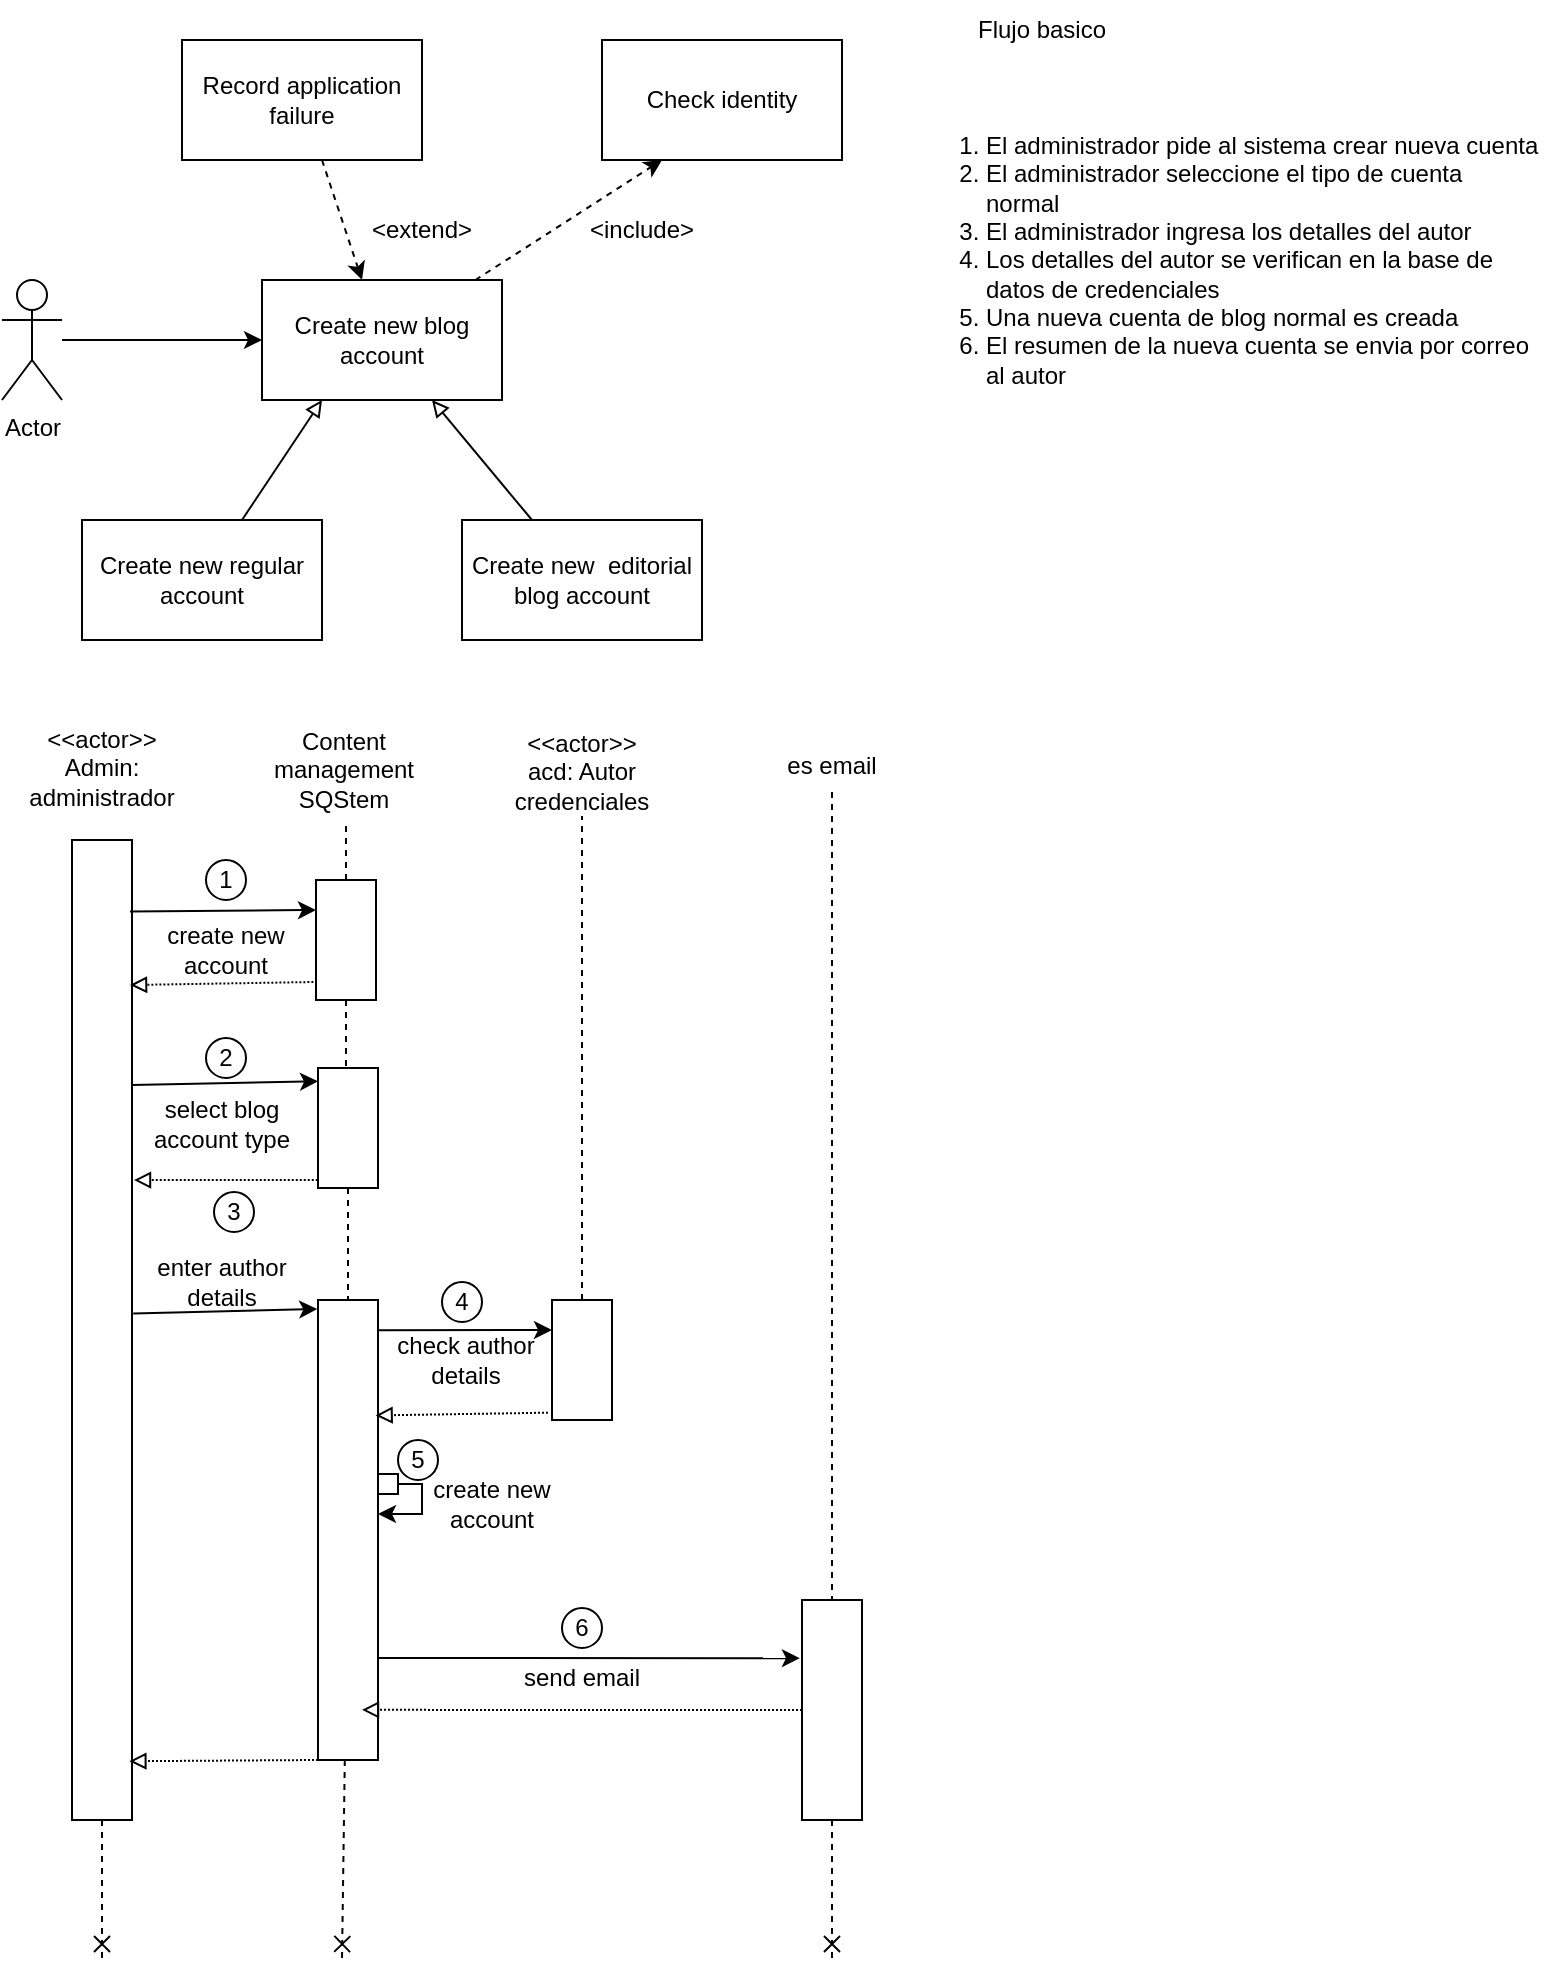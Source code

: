 <mxfile>
    <diagram id="n8XweKSfhCL5AAV_YGWH" name="Page-1">
        <mxGraphModel dx="839" dy="537" grid="1" gridSize="10" guides="1" tooltips="1" connect="1" arrows="1" fold="1" page="1" pageScale="1" pageWidth="827" pageHeight="1169" background="#ffffff" math="0" shadow="0">
            <root>
                <mxCell id="0"/>
                <mxCell id="1" parent="0"/>
                <mxCell id="16" style="edgeStyle=none;html=1;entryX=0;entryY=0.5;entryDx=0;entryDy=0;strokeColor=#000000;fontColor=#000000;endArrow=classic;endFill=1;" parent="1" source="2" target="5" edge="1">
                    <mxGeometry relative="1" as="geometry"/>
                </mxCell>
                <mxCell id="2" value="Actor" style="shape=umlActor;verticalLabelPosition=bottom;verticalAlign=top;html=1;outlineConnect=0;strokeColor=#000000;fillColor=none;" parent="1" vertex="1">
                    <mxGeometry x="30" y="170" width="30" height="60" as="geometry"/>
                </mxCell>
                <mxCell id="6" style="edgeStyle=none;html=1;fontColor=#000000;strokeColor=#000000;dashed=1;" parent="1" source="4" target="5" edge="1">
                    <mxGeometry relative="1" as="geometry"/>
                </mxCell>
                <mxCell id="4" value="&lt;font color=&quot;#000000&quot;&gt;Record application &lt;br&gt;failure&lt;/font&gt;" style="rounded=0;whiteSpace=wrap;html=1;strokeColor=#000000;fillColor=none;" parent="1" vertex="1">
                    <mxGeometry x="120" y="50" width="120" height="60" as="geometry"/>
                </mxCell>
                <mxCell id="9" style="edgeStyle=none;html=1;entryX=0.25;entryY=1;entryDx=0;entryDy=0;dashed=1;strokeColor=#000000;fontColor=#000000;" parent="1" source="5" target="8" edge="1">
                    <mxGeometry relative="1" as="geometry"/>
                </mxCell>
                <mxCell id="5" value="&lt;font color=&quot;#000000&quot;&gt;Create new blog account&lt;/font&gt;" style="rounded=0;whiteSpace=wrap;html=1;strokeColor=#000000;fillColor=none;" parent="1" vertex="1">
                    <mxGeometry x="160" y="170" width="120" height="60" as="geometry"/>
                </mxCell>
                <mxCell id="7" value="&amp;lt;extend&amp;gt;" style="text;html=1;strokeColor=none;fillColor=none;align=center;verticalAlign=middle;whiteSpace=wrap;rounded=0;fontColor=#000000;" parent="1" vertex="1">
                    <mxGeometry x="210" y="130" width="60" height="30" as="geometry"/>
                </mxCell>
                <mxCell id="8" value="&lt;font color=&quot;#000000&quot;&gt;Check identity&lt;/font&gt;" style="rounded=0;whiteSpace=wrap;html=1;strokeColor=#000000;fillColor=none;" parent="1" vertex="1">
                    <mxGeometry x="330" y="50" width="120" height="60" as="geometry"/>
                </mxCell>
                <mxCell id="10" value="&amp;lt;include&amp;gt;" style="text;html=1;strokeColor=none;fillColor=none;align=center;verticalAlign=middle;whiteSpace=wrap;rounded=0;fontColor=#000000;" parent="1" vertex="1">
                    <mxGeometry x="320" y="130" width="60" height="30" as="geometry"/>
                </mxCell>
                <mxCell id="14" style="edgeStyle=none;html=1;entryX=0.25;entryY=1;entryDx=0;entryDy=0;strokeColor=#000000;fontColor=#000000;endArrow=block;endFill=0;" parent="1" source="11" target="5" edge="1">
                    <mxGeometry relative="1" as="geometry"/>
                </mxCell>
                <mxCell id="11" value="&lt;font color=&quot;#000000&quot;&gt;Create new regular account&lt;/font&gt;" style="rounded=0;whiteSpace=wrap;html=1;strokeColor=#000000;fillColor=none;" parent="1" vertex="1">
                    <mxGeometry x="70" y="290" width="120" height="60" as="geometry"/>
                </mxCell>
                <mxCell id="15" style="edgeStyle=none;html=1;strokeColor=#000000;fontColor=#000000;endArrow=block;endFill=0;" parent="1" source="12" target="5" edge="1">
                    <mxGeometry relative="1" as="geometry"/>
                </mxCell>
                <mxCell id="12" value="&lt;font color=&quot;#000000&quot;&gt;Create new&amp;nbsp; editorial blog account&lt;/font&gt;" style="rounded=0;whiteSpace=wrap;html=1;strokeColor=#000000;fillColor=none;" parent="1" vertex="1">
                    <mxGeometry x="260" y="290" width="120" height="60" as="geometry"/>
                </mxCell>
                <mxCell id="18" value="&lt;ol&gt;&lt;li&gt;&lt;span style=&quot;background-color: initial;&quot;&gt;El administrador pide al sistema crear nueva cuenta&lt;/span&gt;&lt;br&gt;&lt;/li&gt;&lt;li&gt;El administrador seleccione el tipo de cuenta normal&lt;/li&gt;&lt;li&gt;El administrador ingresa los detalles del autor&lt;/li&gt;&lt;li&gt;Los detalles del autor se verifican en la base de datos de credenciales&lt;/li&gt;&lt;li&gt;Una nueva cuenta de blog normal es creada&lt;/li&gt;&lt;li&gt;El resumen de la nueva cuenta se envia por correo al autor&lt;/li&gt;&lt;/ol&gt;" style="text;strokeColor=none;fillColor=none;html=1;whiteSpace=wrap;verticalAlign=middle;overflow=hidden;fontColor=#000000;" parent="1" vertex="1">
                    <mxGeometry x="480" y="60" width="320" height="200" as="geometry"/>
                </mxCell>
                <mxCell id="19" value="Flujo basico" style="text;html=1;strokeColor=none;fillColor=none;align=center;verticalAlign=middle;whiteSpace=wrap;rounded=0;fontColor=#000000;" parent="1" vertex="1">
                    <mxGeometry x="510" y="30" width="80" height="30" as="geometry"/>
                </mxCell>
                <mxCell id="24" value="&amp;lt;&amp;lt;actor&amp;gt;&amp;gt;&lt;br&gt;Admin: administrador" style="text;html=1;strokeColor=none;fillColor=none;align=center;verticalAlign=middle;whiteSpace=wrap;rounded=0;fontColor=#000000;" parent="1" vertex="1">
                    <mxGeometry x="35" y="399" width="90" height="30" as="geometry"/>
                </mxCell>
                <mxCell id="33" style="edgeStyle=none;html=1;entryX=0;entryY=0.25;entryDx=0;entryDy=0;strokeColor=#000000;fontColor=#000000;endArrow=classic;endFill=1;exitX=0.967;exitY=0.073;exitDx=0;exitDy=0;exitPerimeter=0;" parent="1" source="25" target="29" edge="1">
                    <mxGeometry relative="1" as="geometry">
                        <mxPoint x="100" y="485" as="sourcePoint"/>
                    </mxGeometry>
                </mxCell>
                <mxCell id="44" style="edgeStyle=none;html=1;entryX=0;entryY=0.111;entryDx=0;entryDy=0;strokeColor=#000000;fontColor=#000000;endArrow=classic;endFill=1;exitX=1;exitY=0.25;exitDx=0;exitDy=0;entryPerimeter=0;" parent="1" source="25" target="49" edge="1">
                    <mxGeometry relative="1" as="geometry">
                        <mxPoint x="188.66" y="620.69" as="targetPoint"/>
                    </mxGeometry>
                </mxCell>
                <mxCell id="53" style="edgeStyle=none;html=1;strokeColor=#000000;endArrow=classic;endFill=1;exitX=1.02;exitY=0.62;exitDx=0;exitDy=0;exitPerimeter=0;entryX=-0.013;entryY=0.311;entryDx=0;entryDy=0;entryPerimeter=0;" edge="1" parent="1">
                    <mxGeometry relative="1" as="geometry">
                        <mxPoint x="95.6" y="686.8" as="sourcePoint"/>
                        <mxPoint x="187.61" y="684.53" as="targetPoint"/>
                    </mxGeometry>
                </mxCell>
                <mxCell id="80" style="edgeStyle=none;rounded=0;html=1;strokeColor=#000000;startArrow=none;startFill=0;endArrow=cross;endFill=0;dashed=1;" edge="1" parent="1" source="25">
                    <mxGeometry relative="1" as="geometry">
                        <mxPoint x="80" y="1010" as="targetPoint"/>
                    </mxGeometry>
                </mxCell>
                <mxCell id="25" value="" style="rounded=0;whiteSpace=wrap;html=1;strokeColor=#000000;fontColor=#000000;fillColor=none;" parent="1" vertex="1">
                    <mxGeometry x="65" y="450" width="30" height="490" as="geometry"/>
                </mxCell>
                <mxCell id="27" value="Content management&lt;br&gt;SQStem" style="text;html=1;strokeColor=none;fillColor=none;align=center;verticalAlign=middle;whiteSpace=wrap;rounded=0;fontColor=#000000;" parent="1" vertex="1">
                    <mxGeometry x="156" y="400" width="90" height="30" as="geometry"/>
                </mxCell>
                <mxCell id="28" value="&amp;lt;&amp;lt;actor&amp;gt;&amp;gt;&lt;br&gt;acd: Autor credenciales" style="text;html=1;strokeColor=none;fillColor=none;align=center;verticalAlign=middle;whiteSpace=wrap;rounded=0;fontColor=#000000;" parent="1" vertex="1">
                    <mxGeometry x="275" y="394" width="90" height="44" as="geometry"/>
                </mxCell>
                <mxCell id="31" style="edgeStyle=none;html=1;strokeColor=#000000;fontColor=#000000;endArrow=none;endFill=0;dashed=1;" parent="1" source="29" edge="1">
                    <mxGeometry relative="1" as="geometry">
                        <mxPoint x="202" y="440" as="targetPoint"/>
                    </mxGeometry>
                </mxCell>
                <mxCell id="32" style="edgeStyle=none;html=1;dashed=1;strokeColor=#000000;fontColor=#000000;endArrow=none;endFill=0;entryX=0.5;entryY=0;entryDx=0;entryDy=0;" parent="1" source="29" edge="1">
                    <mxGeometry relative="1" as="geometry">
                        <mxPoint x="202" y="563" as="targetPoint"/>
                    </mxGeometry>
                </mxCell>
                <mxCell id="47" style="edgeStyle=none;html=1;entryX=0.967;entryY=0.148;entryDx=0;entryDy=0;entryPerimeter=0;exitX=-0.044;exitY=0.85;exitDx=0;exitDy=0;exitPerimeter=0;dashed=1;dashPattern=1 1;strokeColor=#000000;endArrow=block;endFill=0;" edge="1" parent="1" source="29" target="25">
                    <mxGeometry relative="1" as="geometry"/>
                </mxCell>
                <mxCell id="29" value="" style="rounded=0;whiteSpace=wrap;html=1;strokeColor=#000000;fontColor=#000000;fillColor=none;" parent="1" vertex="1">
                    <mxGeometry x="187" y="470" width="30" height="60" as="geometry"/>
                </mxCell>
                <mxCell id="34" value="create new account" style="text;html=1;strokeColor=none;fillColor=none;align=center;verticalAlign=middle;whiteSpace=wrap;rounded=0;fontColor=#000000;" parent="1" vertex="1">
                    <mxGeometry x="97" y="490" width="90" height="30" as="geometry"/>
                </mxCell>
                <mxCell id="38" value="1" style="ellipse;whiteSpace=wrap;html=1;aspect=fixed;strokeColor=#000000;fontColor=#000000;fillColor=none;" parent="1" vertex="1">
                    <mxGeometry x="132" y="460" width="20" height="20" as="geometry"/>
                </mxCell>
                <mxCell id="39" value="2" style="ellipse;whiteSpace=wrap;html=1;aspect=fixed;strokeColor=#000000;fontColor=#000000;fillColor=none;" parent="1" vertex="1">
                    <mxGeometry x="132" y="549" width="20" height="20" as="geometry"/>
                </mxCell>
                <mxCell id="41" value="select blog account type" style="text;html=1;strokeColor=none;fillColor=none;align=center;verticalAlign=middle;whiteSpace=wrap;rounded=0;fontColor=#000000;" parent="1" vertex="1">
                    <mxGeometry x="95" y="577" width="90" height="30" as="geometry"/>
                </mxCell>
                <mxCell id="46" style="edgeStyle=none;html=1;strokeColor=#000000;fontColor=#000000;endArrow=none;endFill=0;dashed=1;" parent="1" source="49" edge="1">
                    <mxGeometry relative="1" as="geometry">
                        <mxPoint x="203" y="680" as="targetPoint"/>
                        <mxPoint x="203" y="630" as="sourcePoint"/>
                    </mxGeometry>
                </mxCell>
                <mxCell id="50" style="edgeStyle=none;html=1;entryX=1.033;entryY=0.347;entryDx=0;entryDy=0;entryPerimeter=0;dashed=1;dashPattern=1 1;strokeColor=#000000;endArrow=block;endFill=0;exitX=-0.004;exitY=0.933;exitDx=0;exitDy=0;exitPerimeter=0;" edge="1" parent="1" source="49" target="25">
                    <mxGeometry relative="1" as="geometry"/>
                </mxCell>
                <mxCell id="49" value="" style="rounded=0;whiteSpace=wrap;html=1;strokeColor=#000000;fontColor=#000000;fillColor=none;" vertex="1" parent="1">
                    <mxGeometry x="188" y="564" width="30" height="60" as="geometry"/>
                </mxCell>
                <mxCell id="56" style="edgeStyle=none;html=1;entryX=0;entryY=0.25;entryDx=0;entryDy=0;strokeColor=#000000;endArrow=classic;endFill=1;exitX=0.987;exitY=0.066;exitDx=0;exitDy=0;exitPerimeter=0;" edge="1" parent="1" source="51" target="55">
                    <mxGeometry relative="1" as="geometry"/>
                </mxCell>
                <mxCell id="74" style="edgeStyle=none;rounded=0;html=1;strokeColor=#000000;endArrow=classic;endFill=1;exitX=1;exitY=1;exitDx=0;exitDy=0;startArrow=none;startFill=0;entryX=-0.035;entryY=0.728;entryDx=0;entryDy=0;entryPerimeter=0;" edge="1" parent="1">
                    <mxGeometry relative="1" as="geometry">
                        <mxPoint x="218" y="859" as="sourcePoint"/>
                        <mxPoint x="428.95" y="859.08" as="targetPoint"/>
                    </mxGeometry>
                </mxCell>
                <mxCell id="81" style="edgeStyle=none;rounded=0;html=1;dashed=1;strokeColor=#000000;startArrow=none;startFill=0;endArrow=cross;endFill=0;" edge="1" parent="1" source="51">
                    <mxGeometry relative="1" as="geometry">
                        <mxPoint x="200" y="1010" as="targetPoint"/>
                    </mxGeometry>
                </mxCell>
                <mxCell id="84" style="edgeStyle=none;rounded=0;html=1;entryX=0.956;entryY=0.94;entryDx=0;entryDy=0;entryPerimeter=0;dashed=1;strokeColor=#000000;startArrow=none;startFill=0;endArrow=block;endFill=0;exitX=0;exitY=1;exitDx=0;exitDy=0;dashPattern=1 1;" edge="1" parent="1" source="51" target="25">
                    <mxGeometry relative="1" as="geometry"/>
                </mxCell>
                <mxCell id="51" value="" style="rounded=0;whiteSpace=wrap;html=1;strokeColor=#000000;fontColor=#000000;fillColor=none;" vertex="1" parent="1">
                    <mxGeometry x="188" y="680" width="30" height="230" as="geometry"/>
                </mxCell>
                <mxCell id="52" value="3" style="ellipse;whiteSpace=wrap;html=1;aspect=fixed;strokeColor=#000000;fontColor=#000000;fillColor=none;" vertex="1" parent="1">
                    <mxGeometry x="136" y="626" width="20" height="20" as="geometry"/>
                </mxCell>
                <mxCell id="54" value="enter author details" style="text;html=1;strokeColor=none;fillColor=none;align=center;verticalAlign=middle;whiteSpace=wrap;rounded=0;fontColor=#000000;" vertex="1" parent="1">
                    <mxGeometry x="95" y="656" width="90" height="30" as="geometry"/>
                </mxCell>
                <mxCell id="57" style="edgeStyle=none;html=1;entryX=0.5;entryY=1;entryDx=0;entryDy=0;strokeColor=#000000;endArrow=none;endFill=0;dashed=1;" edge="1" parent="1" source="55" target="28">
                    <mxGeometry relative="1" as="geometry"/>
                </mxCell>
                <mxCell id="60" style="edgeStyle=none;html=1;dashed=1;strokeColor=#000000;endArrow=block;endFill=0;exitX=-0.067;exitY=0.989;exitDx=0;exitDy=0;exitPerimeter=0;dashPattern=1 1;entryX=0.96;entryY=0.264;entryDx=0;entryDy=0;entryPerimeter=0;" edge="1" parent="1">
                    <mxGeometry relative="1" as="geometry">
                        <mxPoint x="302.99" y="736.34" as="sourcePoint"/>
                        <mxPoint x="216.8" y="737.72" as="targetPoint"/>
                    </mxGeometry>
                </mxCell>
                <mxCell id="55" value="" style="rounded=0;whiteSpace=wrap;html=1;strokeColor=#000000;fontColor=#000000;fillColor=none;" vertex="1" parent="1">
                    <mxGeometry x="305" y="680" width="30" height="60" as="geometry"/>
                </mxCell>
                <mxCell id="58" value="4" style="ellipse;whiteSpace=wrap;html=1;aspect=fixed;strokeColor=#000000;fontColor=#000000;fillColor=none;" vertex="1" parent="1">
                    <mxGeometry x="250" y="671" width="20" height="20" as="geometry"/>
                </mxCell>
                <mxCell id="59" value="check author details" style="text;html=1;strokeColor=none;fillColor=none;align=center;verticalAlign=middle;whiteSpace=wrap;rounded=0;fontColor=#000000;" vertex="1" parent="1">
                    <mxGeometry x="217" y="695" width="90" height="30" as="geometry"/>
                </mxCell>
                <mxCell id="62" style="edgeStyle=none;html=1;strokeColor=#000000;endArrow=classic;endFill=1;rounded=0;entryX=1;entryY=0.75;entryDx=0;entryDy=0;" edge="1" parent="1" source="61">
                    <mxGeometry relative="1" as="geometry">
                        <mxPoint x="218" y="787" as="targetPoint"/>
                        <Array as="points">
                            <mxPoint x="240" y="772"/>
                            <mxPoint x="240" y="787"/>
                        </Array>
                    </mxGeometry>
                </mxCell>
                <mxCell id="61" value="" style="rounded=0;whiteSpace=wrap;html=1;strokeColor=#000000;fontColor=#000000;fillColor=none;" vertex="1" parent="1">
                    <mxGeometry x="218" y="767" width="10" height="10" as="geometry"/>
                </mxCell>
                <mxCell id="64" value="create new account" style="text;html=1;strokeColor=none;fillColor=none;align=center;verticalAlign=middle;whiteSpace=wrap;rounded=0;fontColor=#000000;" vertex="1" parent="1">
                    <mxGeometry x="230" y="767" width="90" height="30" as="geometry"/>
                </mxCell>
                <mxCell id="65" value="5" style="ellipse;whiteSpace=wrap;html=1;aspect=fixed;strokeColor=#000000;fontColor=#000000;fillColor=none;" vertex="1" parent="1">
                    <mxGeometry x="228" y="750" width="20" height="20" as="geometry"/>
                </mxCell>
                <mxCell id="73" style="edgeStyle=none;rounded=0;html=1;strokeColor=#000000;endArrow=none;endFill=0;dashed=1;" edge="1" parent="1" source="70" target="72">
                    <mxGeometry relative="1" as="geometry"/>
                </mxCell>
                <mxCell id="70" value="es email" style="text;html=1;strokeColor=none;fillColor=none;align=center;verticalAlign=middle;whiteSpace=wrap;rounded=0;fontColor=#000000;" vertex="1" parent="1">
                    <mxGeometry x="400" y="400" width="90" height="26" as="geometry"/>
                </mxCell>
                <mxCell id="82" style="edgeStyle=none;rounded=0;html=1;dashed=1;strokeColor=#000000;startArrow=none;startFill=0;endArrow=cross;endFill=0;" edge="1" parent="1" source="72">
                    <mxGeometry relative="1" as="geometry">
                        <mxPoint x="445" y="1010" as="targetPoint"/>
                    </mxGeometry>
                </mxCell>
                <mxCell id="86" style="edgeStyle=none;rounded=0;html=1;entryX=0.733;entryY=0.891;entryDx=0;entryDy=0;entryPerimeter=0;dashed=1;dashPattern=1 1;strokeColor=#000000;startArrow=none;startFill=0;endArrow=block;endFill=0;" edge="1" parent="1" source="72" target="51">
                    <mxGeometry relative="1" as="geometry"/>
                </mxCell>
                <mxCell id="72" value="" style="rounded=0;whiteSpace=wrap;html=1;strokeColor=#000000;fontColor=#000000;fillColor=none;" vertex="1" parent="1">
                    <mxGeometry x="430" y="830" width="30" height="110" as="geometry"/>
                </mxCell>
                <mxCell id="75" value="6" style="ellipse;whiteSpace=wrap;html=1;aspect=fixed;strokeColor=#000000;fontColor=#000000;fillColor=none;" vertex="1" parent="1">
                    <mxGeometry x="310" y="834" width="20" height="20" as="geometry"/>
                </mxCell>
                <mxCell id="85" value="send email" style="text;html=1;strokeColor=none;fillColor=none;align=center;verticalAlign=middle;whiteSpace=wrap;rounded=0;fontColor=#000000;" vertex="1" parent="1">
                    <mxGeometry x="275" y="854" width="90" height="30" as="geometry"/>
                </mxCell>
            </root>
        </mxGraphModel>
    </diagram>
</mxfile>
